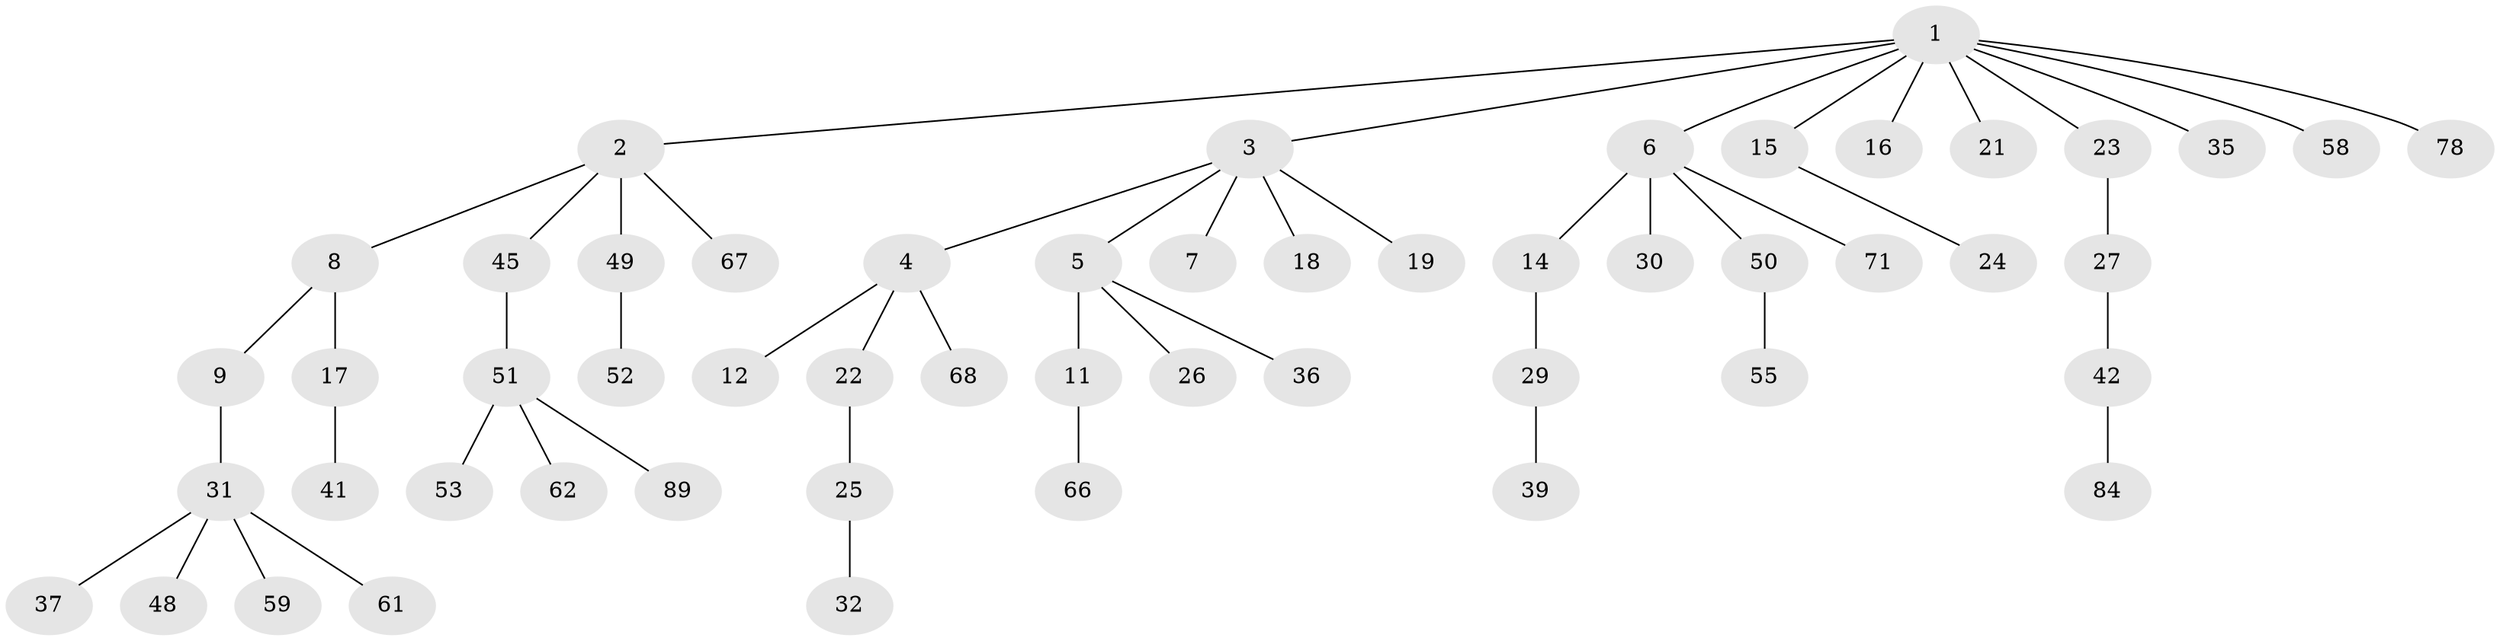 // original degree distribution, {10: 0.011235955056179775, 4: 0.07865168539325842, 7: 0.011235955056179775, 5: 0.02247191011235955, 2: 0.3258426966292135, 3: 0.07865168539325842, 1: 0.47191011235955055}
// Generated by graph-tools (version 1.1) at 2025/19/03/04/25 18:19:03]
// undirected, 53 vertices, 52 edges
graph export_dot {
graph [start="1"]
  node [color=gray90,style=filled];
  1 [super="+10"];
  2 [super="+38"];
  3 [super="+44"];
  4;
  5;
  6;
  7 [super="+33"];
  8 [super="+13"];
  9 [super="+20"];
  11;
  12;
  14;
  15;
  16 [super="+43"];
  17 [super="+40"];
  18;
  19;
  21 [super="+64"];
  22;
  23;
  24 [super="+85"];
  25 [super="+56"];
  26 [super="+72"];
  27;
  29;
  30 [super="+60"];
  31 [super="+34+46"];
  32;
  35;
  36;
  37;
  39 [super="+73"];
  41;
  42;
  45;
  48;
  49;
  50;
  51;
  52;
  53 [super="+77"];
  55 [super="+65"];
  58;
  59;
  61;
  62 [super="+83+79+75"];
  66;
  67 [super="+69"];
  68;
  71;
  78;
  84;
  89;
  1 -- 2;
  1 -- 3;
  1 -- 6;
  1 -- 15;
  1 -- 16;
  1 -- 21;
  1 -- 23;
  1 -- 35;
  1 -- 78;
  1 -- 58;
  2 -- 8;
  2 -- 45;
  2 -- 49;
  2 -- 67;
  3 -- 4;
  3 -- 5;
  3 -- 7;
  3 -- 18;
  3 -- 19;
  4 -- 12;
  4 -- 22;
  4 -- 68;
  5 -- 11;
  5 -- 26;
  5 -- 36;
  6 -- 14;
  6 -- 30;
  6 -- 50;
  6 -- 71;
  8 -- 9;
  8 -- 17;
  9 -- 31;
  11 -- 66;
  14 -- 29;
  15 -- 24;
  17 -- 41;
  22 -- 25;
  23 -- 27;
  25 -- 32;
  27 -- 42;
  29 -- 39;
  31 -- 59;
  31 -- 37;
  31 -- 61;
  31 -- 48;
  42 -- 84;
  45 -- 51;
  49 -- 52;
  50 -- 55;
  51 -- 53;
  51 -- 62;
  51 -- 89;
}
